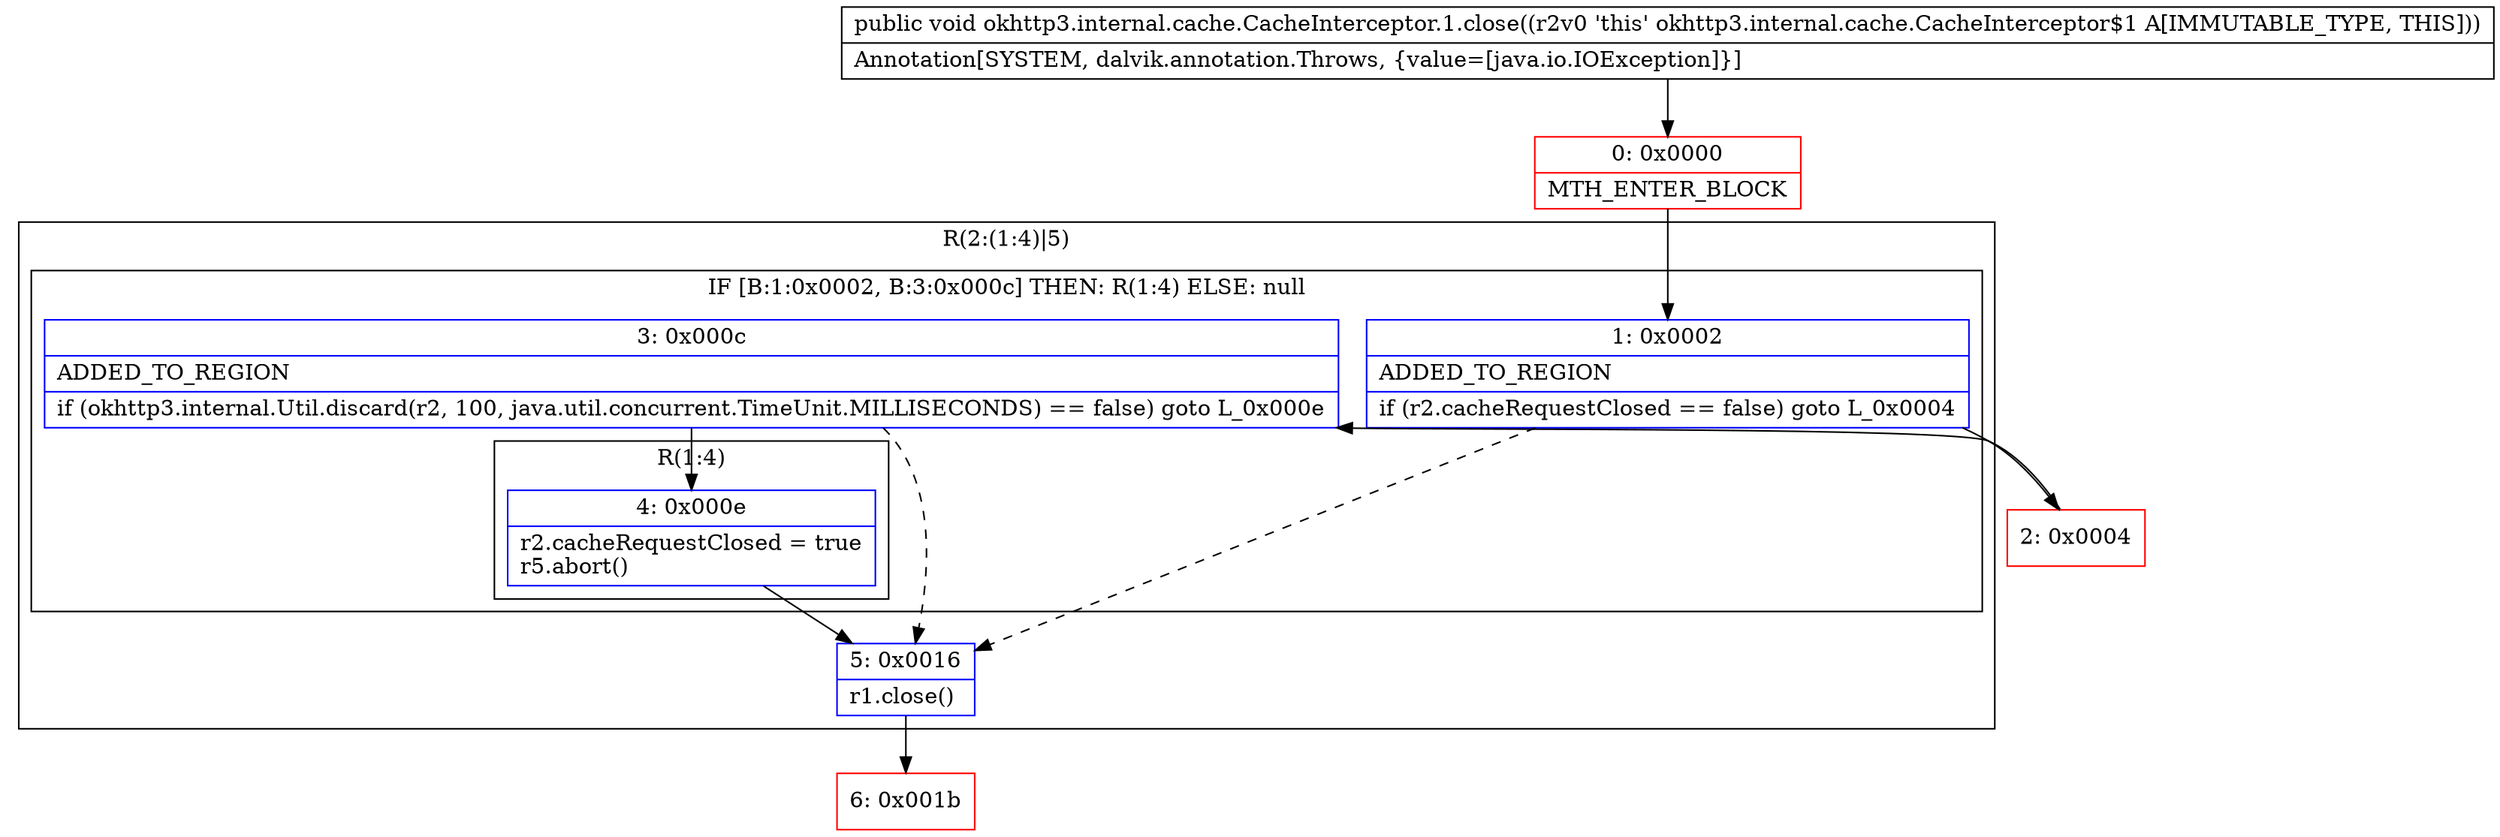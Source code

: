 digraph "CFG forokhttp3.internal.cache.CacheInterceptor.1.close()V" {
subgraph cluster_Region_458978430 {
label = "R(2:(1:4)|5)";
node [shape=record,color=blue];
subgraph cluster_IfRegion_925305862 {
label = "IF [B:1:0x0002, B:3:0x000c] THEN: R(1:4) ELSE: null";
node [shape=record,color=blue];
Node_1 [shape=record,label="{1\:\ 0x0002|ADDED_TO_REGION\l|if (r2.cacheRequestClosed == false) goto L_0x0004\l}"];
Node_3 [shape=record,label="{3\:\ 0x000c|ADDED_TO_REGION\l|if (okhttp3.internal.Util.discard(r2, 100, java.util.concurrent.TimeUnit.MILLISECONDS) == false) goto L_0x000e\l}"];
subgraph cluster_Region_340972851 {
label = "R(1:4)";
node [shape=record,color=blue];
Node_4 [shape=record,label="{4\:\ 0x000e|r2.cacheRequestClosed = true\lr5.abort()\l}"];
}
}
Node_5 [shape=record,label="{5\:\ 0x0016|r1.close()\l}"];
}
Node_0 [shape=record,color=red,label="{0\:\ 0x0000|MTH_ENTER_BLOCK\l}"];
Node_2 [shape=record,color=red,label="{2\:\ 0x0004}"];
Node_6 [shape=record,color=red,label="{6\:\ 0x001b}"];
MethodNode[shape=record,label="{public void okhttp3.internal.cache.CacheInterceptor.1.close((r2v0 'this' okhttp3.internal.cache.CacheInterceptor$1 A[IMMUTABLE_TYPE, THIS]))  | Annotation[SYSTEM, dalvik.annotation.Throws, \{value=[java.io.IOException]\}]\l}"];
MethodNode -> Node_0;
Node_1 -> Node_2;
Node_1 -> Node_5[style=dashed];
Node_3 -> Node_4;
Node_3 -> Node_5[style=dashed];
Node_4 -> Node_5;
Node_5 -> Node_6;
Node_0 -> Node_1;
Node_2 -> Node_3;
}

